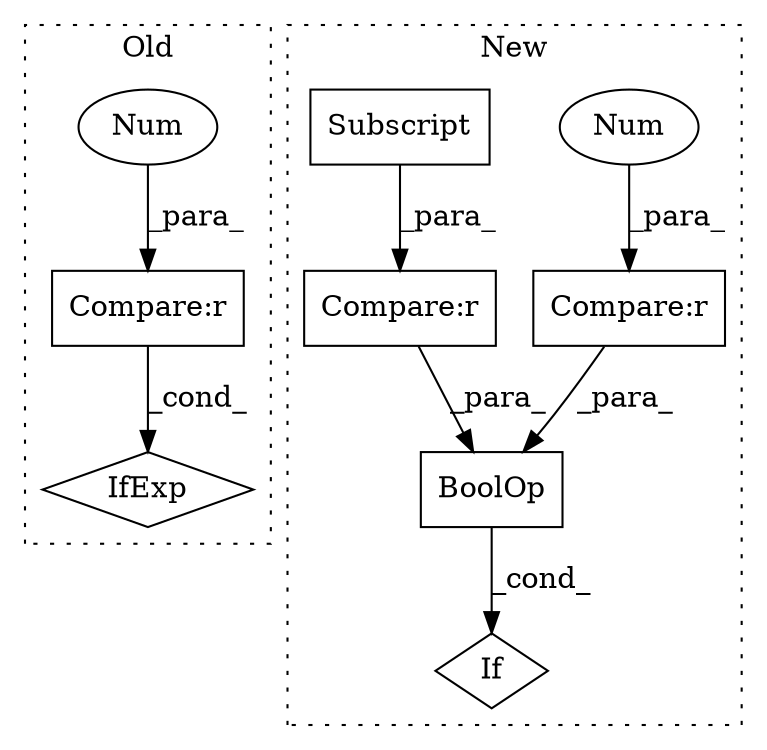 digraph G {
subgraph cluster0 {
1 [label="IfExp" a="51" s="4673,4690" l="4,6" shape="diamond"];
5 [label="Compare:r" a="40" s="4677" l="13" shape="box"];
9 [label="Num" a="76" s="4689" l="1" shape="ellipse"];
label = "Old";
style="dotted";
}
subgraph cluster1 {
2 [label="BoolOp" a="72" s="12635" l="30" shape="box"];
3 [label="If" a="96" s="12632,12665" l="3,14" shape="diamond"];
4 [label="Compare:r" a="40" s="12635" l="13" shape="box"];
6 [label="Num" a="76" s="12647" l="1" shape="ellipse"];
7 [label="Compare:r" a="40" s="12653" l="12" shape="box"];
8 [label="Subscript" a="63" s="12653,0" l="9,0" shape="box"];
label = "New";
style="dotted";
}
2 -> 3 [label="_cond_"];
4 -> 2 [label="_para_"];
5 -> 1 [label="_cond_"];
6 -> 4 [label="_para_"];
7 -> 2 [label="_para_"];
8 -> 7 [label="_para_"];
9 -> 5 [label="_para_"];
}